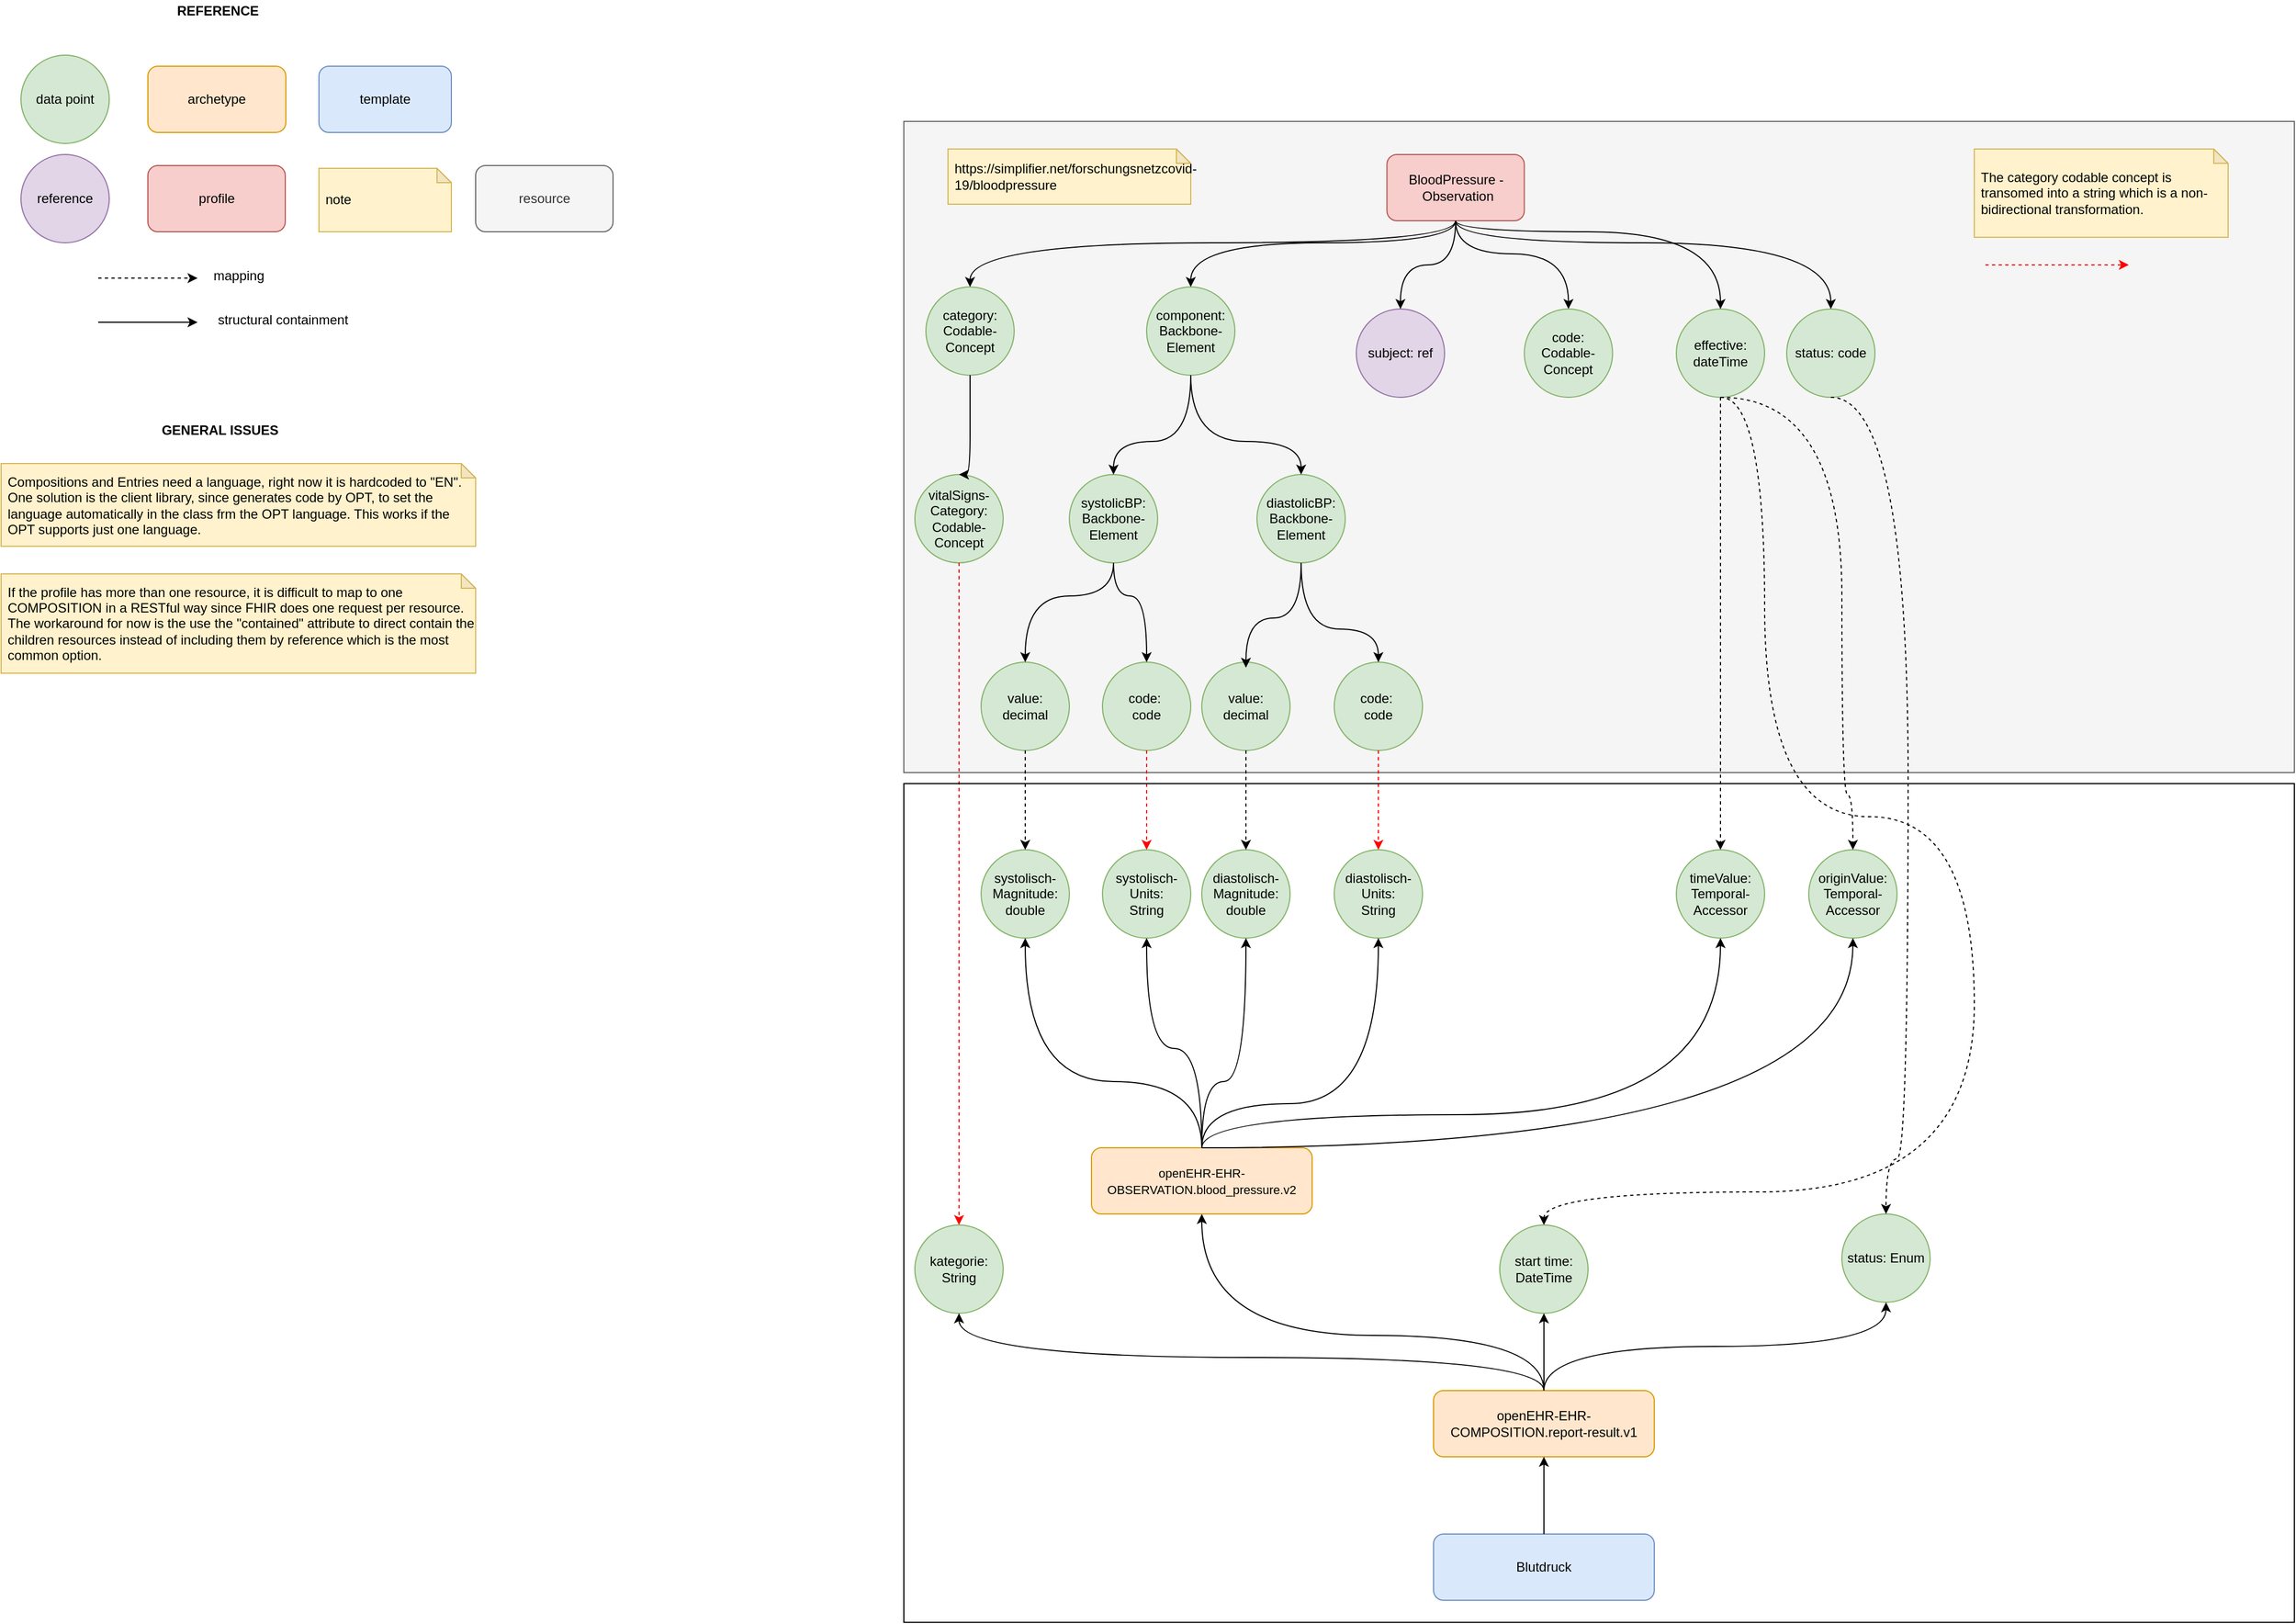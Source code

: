 <mxfile version="14.2.7" type="github">
  <diagram id="TMXSOWhYbLECOYfklIyv" name="Page-1">
    <mxGraphModel dx="4512" dy="1122" grid="1" gridSize="10" guides="1" tooltips="1" connect="1" arrows="1" fold="1" page="1" pageScale="1" pageWidth="850" pageHeight="1100" math="0" shadow="0">
      <root>
        <mxCell id="0" />
        <mxCell id="1" parent="0" />
        <mxCell id="Ppe5W4pmTjv7zWw10zAY-29" value="" style="rounded=0;labelBackgroundColor=#ffffff;fillColor=#f5f5f5;strokeColor=#666666;whiteSpace=wrap;html=1;" parent="1" vertex="1">
          <mxGeometry x="-1180" y="230" width="1260" height="590" as="geometry" />
        </mxCell>
        <mxCell id="WNOsDTk-nys0i8xbJVlw-129" style="edgeStyle=orthogonalEdgeStyle;curved=1;orthogonalLoop=1;jettySize=auto;html=1;exitX=0.5;exitY=1;exitDx=0;exitDy=0;strokeColor=#000000;dashed=1;" parent="1" edge="1">
          <mxGeometry relative="1" as="geometry">
            <mxPoint x="-1820" y="372" as="targetPoint" />
            <mxPoint x="-1910" y="372" as="sourcePoint" />
          </mxGeometry>
        </mxCell>
        <mxCell id="WNOsDTk-nys0i8xbJVlw-130" value="mapping" style="text;html=1;align=center;verticalAlign=middle;resizable=0;points=[];autosize=1;" parent="1" vertex="1">
          <mxGeometry x="-1818" y="360" width="70" height="20" as="geometry" />
        </mxCell>
        <mxCell id="WNOsDTk-nys0i8xbJVlw-131" style="edgeStyle=orthogonalEdgeStyle;curved=1;orthogonalLoop=1;jettySize=auto;html=1;exitX=0.5;exitY=1;exitDx=0;exitDy=0;strokeColor=#000000;" parent="1" edge="1">
          <mxGeometry relative="1" as="geometry">
            <mxPoint x="-1820.0" y="412" as="targetPoint" />
            <mxPoint x="-1910.0" y="412" as="sourcePoint" />
          </mxGeometry>
        </mxCell>
        <mxCell id="WNOsDTk-nys0i8xbJVlw-132" value="structural containment" style="text;html=1;align=center;verticalAlign=middle;resizable=0;points=[];autosize=1;" parent="1" vertex="1">
          <mxGeometry x="-1823" y="400" width="160" height="20" as="geometry" />
        </mxCell>
        <mxCell id="WNOsDTk-nys0i8xbJVlw-160" value="&lt;b&gt;GENERAL ISSUES&lt;/b&gt;" style="text;html=1;align=center;verticalAlign=middle;resizable=0;points=[];autosize=1;" parent="1" vertex="1">
          <mxGeometry x="-1870" y="500" width="140" height="20" as="geometry" />
        </mxCell>
        <mxCell id="WNOsDTk-nys0i8xbJVlw-161" value="Compositions and Entries need a language, right now it is hardcoded to &quot;EN&quot;. One solution is the client library, since generates code by OPT, to set the language automatically in the class frm the OPT language. This works if the OPT supports just one language." style="shape=note;whiteSpace=wrap;html=1;backgroundOutline=1;darkOpacity=0.05;fillColor=#fff2cc;strokeColor=#d6b656;size=13;align=left;spacingLeft=4;" parent="1" vertex="1">
          <mxGeometry x="-1998" y="540" width="430" height="75" as="geometry" />
        </mxCell>
        <mxCell id="WNOsDTk-nys0i8xbJVlw-162" value="If the profile has more than one resource, it is difficult to map to one COMPOSITION in a RESTful way since FHIR does one request per resource. The workaround for now is the use the &quot;contained&quot; attribute to direct contain the children resources instead of including them by reference which is the most common option." style="shape=note;whiteSpace=wrap;html=1;backgroundOutline=1;darkOpacity=0.05;fillColor=#fff2cc;strokeColor=#d6b656;size=13;align=left;spacingLeft=4;" parent="1" vertex="1">
          <mxGeometry x="-1998" y="640" width="430" height="90" as="geometry" />
        </mxCell>
        <mxCell id="WNOsDTk-nys0i8xbJVlw-35" value="data point" style="ellipse;whiteSpace=wrap;html=1;aspect=fixed;fillColor=#d5e8d4;strokeColor=#82b366;" parent="1" vertex="1">
          <mxGeometry x="-1980" y="170" width="80" height="80" as="geometry" />
        </mxCell>
        <mxCell id="WNOsDTk-nys0i8xbJVlw-36" value="archetype" style="rounded=1;whiteSpace=wrap;html=1;fillColor=#ffe6cc;strokeColor=#d79b00;" parent="1" vertex="1">
          <mxGeometry x="-1865" y="180" width="125" height="60" as="geometry" />
        </mxCell>
        <mxCell id="WNOsDTk-nys0i8xbJVlw-37" value="template" style="rounded=1;whiteSpace=wrap;html=1;fillColor=#dae8fc;strokeColor=#6c8ebf;" parent="1" vertex="1">
          <mxGeometry x="-1710" y="180" width="120" height="60" as="geometry" />
        </mxCell>
        <mxCell id="WNOsDTk-nys0i8xbJVlw-38" value="profile" style="rounded=1;whiteSpace=wrap;html=1;fillColor=#f8cecc;strokeColor=#b85450;" parent="1" vertex="1">
          <mxGeometry x="-1865" y="270" width="124.5" height="60" as="geometry" />
        </mxCell>
        <mxCell id="WNOsDTk-nys0i8xbJVlw-39" value="note" style="shape=note;whiteSpace=wrap;html=1;backgroundOutline=1;darkOpacity=0.05;fillColor=#fff2cc;strokeColor=#d6b656;size=13;align=left;spacingLeft=4;" parent="1" vertex="1">
          <mxGeometry x="-1710" y="272.5" width="120" height="57.5" as="geometry" />
        </mxCell>
        <mxCell id="2" value="REFERENCE" style="text;html=1;align=center;verticalAlign=middle;resizable=0;points=[];autosize=1;fontStyle=1" parent="1" vertex="1">
          <mxGeometry x="-1852.5" y="120" width="100" height="20" as="geometry" />
        </mxCell>
        <mxCell id="WNOsDTk-nys0i8xbJVlw-103" value="reference" style="ellipse;whiteSpace=wrap;html=1;aspect=fixed;fillColor=#e1d5e7;strokeColor=#9673a6;" parent="1" vertex="1">
          <mxGeometry x="-1980" y="260" width="80" height="80" as="geometry" />
        </mxCell>
        <mxCell id="48C0j_drKvZkJ34L1-IZ-98" value="resource" style="rounded=1;whiteSpace=wrap;html=1;fillColor=#f5f5f5;strokeColor=#666666;fontColor=#333333;" parent="1" vertex="1">
          <mxGeometry x="-1568" y="270" width="124.5" height="60" as="geometry" />
        </mxCell>
        <mxCell id="BWCG1YFNvTNrp1tG9PvR-2" value="BloodPressure - &amp;nbsp;Observation" style="rounded=1;whiteSpace=wrap;html=1;fillColor=#f8cecc;strokeColor=#b85450;" parent="1" vertex="1">
          <mxGeometry x="-742.25" y="260" width="124.5" height="60" as="geometry" />
        </mxCell>
        <UserObject label="https://simplifier.net/forschungsnetzcovid-19/bloodpressure" link="https://simplifier.net/forschungsnetzcovid-19/bloodpressure" id="BWCG1YFNvTNrp1tG9PvR-3">
          <mxCell style="shape=note;whiteSpace=wrap;html=1;backgroundOutline=1;darkOpacity=0.05;fillColor=#fff2cc;strokeColor=#d6b656;size=13;align=left;spacingLeft=4;" parent="1" vertex="1">
            <mxGeometry x="-1140" y="255" width="220" height="50" as="geometry" />
          </mxCell>
        </UserObject>
        <mxCell id="BWCG1YFNvTNrp1tG9PvR-5" value="component: Backbone-Element" style="ellipse;whiteSpace=wrap;html=1;aspect=fixed;fillColor=#d5e8d4;strokeColor=#82b366;" parent="1" vertex="1">
          <mxGeometry x="-960" y="380" width="80" height="80" as="geometry" />
        </mxCell>
        <mxCell id="BWCG1YFNvTNrp1tG9PvR-6" value="systolicBP:&lt;br&gt;Backbone-&lt;br&gt;Element" style="ellipse;whiteSpace=wrap;html=1;aspect=fixed;fillColor=#d5e8d4;strokeColor=#82b366;" parent="1" vertex="1">
          <mxGeometry x="-1030" y="550" width="80" height="80" as="geometry" />
        </mxCell>
        <mxCell id="BWCG1YFNvTNrp1tG9PvR-8" value="value:&lt;br&gt;decimal" style="ellipse;whiteSpace=wrap;html=1;aspect=fixed;fillColor=#d5e8d4;strokeColor=#82b366;" parent="1" vertex="1">
          <mxGeometry x="-1110" y="720" width="80" height="80" as="geometry" />
        </mxCell>
        <mxCell id="BWCG1YFNvTNrp1tG9PvR-10" value="code:&amp;nbsp;&lt;br&gt;code" style="ellipse;whiteSpace=wrap;html=1;aspect=fixed;fillColor=#d5e8d4;strokeColor=#82b366;" parent="1" vertex="1">
          <mxGeometry x="-1000" y="720" width="80" height="80" as="geometry" />
        </mxCell>
        <mxCell id="BWCG1YFNvTNrp1tG9PvR-11" style="edgeStyle=orthogonalEdgeStyle;curved=1;orthogonalLoop=1;jettySize=auto;html=1;exitX=0.5;exitY=1;exitDx=0;exitDy=0;strokeColor=#000000;entryX=0.5;entryY=0;entryDx=0;entryDy=0;" parent="1" source="BWCG1YFNvTNrp1tG9PvR-6" target="BWCG1YFNvTNrp1tG9PvR-10" edge="1">
          <mxGeometry relative="1" as="geometry">
            <mxPoint x="-1010" y="630" as="targetPoint" />
            <mxPoint x="-1100.0" y="630" as="sourcePoint" />
            <Array as="points">
              <mxPoint x="-990" y="660" />
              <mxPoint x="-960" y="660" />
            </Array>
          </mxGeometry>
        </mxCell>
        <mxCell id="BWCG1YFNvTNrp1tG9PvR-12" style="edgeStyle=orthogonalEdgeStyle;curved=1;orthogonalLoop=1;jettySize=auto;html=1;exitX=0.5;exitY=1;exitDx=0;exitDy=0;strokeColor=#000000;entryX=0.5;entryY=0;entryDx=0;entryDy=0;" parent="1" source="BWCG1YFNvTNrp1tG9PvR-6" target="BWCG1YFNvTNrp1tG9PvR-8" edge="1">
          <mxGeometry relative="1" as="geometry">
            <mxPoint x="-1170" y="690.0" as="targetPoint" />
            <mxPoint x="-1240" y="560.0" as="sourcePoint" />
            <Array as="points">
              <mxPoint x="-990" y="660" />
              <mxPoint x="-1070" y="660" />
            </Array>
          </mxGeometry>
        </mxCell>
        <mxCell id="h2Y0RTakNAgf0IYQmvkw-2" value="diastolicBP:&lt;br&gt;Backbone-&lt;br&gt;Element" style="ellipse;whiteSpace=wrap;html=1;aspect=fixed;fillColor=#d5e8d4;strokeColor=#82b366;" parent="1" vertex="1">
          <mxGeometry x="-860" y="550" width="80" height="80" as="geometry" />
        </mxCell>
        <mxCell id="h2Y0RTakNAgf0IYQmvkw-3" value="value:&lt;br&gt;decimal" style="ellipse;whiteSpace=wrap;html=1;aspect=fixed;fillColor=#d5e8d4;strokeColor=#82b366;" parent="1" vertex="1">
          <mxGeometry x="-910" y="720" width="80" height="80" as="geometry" />
        </mxCell>
        <mxCell id="h2Y0RTakNAgf0IYQmvkw-4" value="code:&amp;nbsp;&lt;br&gt;code" style="ellipse;whiteSpace=wrap;html=1;aspect=fixed;fillColor=#d5e8d4;strokeColor=#82b366;" parent="1" vertex="1">
          <mxGeometry x="-790" y="720" width="80" height="80" as="geometry" />
        </mxCell>
        <mxCell id="h2Y0RTakNAgf0IYQmvkw-5" style="edgeStyle=orthogonalEdgeStyle;curved=1;orthogonalLoop=1;jettySize=auto;html=1;exitX=0.5;exitY=1;exitDx=0;exitDy=0;strokeColor=#000000;entryX=0.5;entryY=0;entryDx=0;entryDy=0;" parent="1" source="h2Y0RTakNAgf0IYQmvkw-2" edge="1">
          <mxGeometry relative="1" as="geometry">
            <mxPoint x="-870" y="725" as="targetPoint" />
            <mxPoint x="-770" y="645" as="sourcePoint" />
            <Array as="points">
              <mxPoint x="-820" y="680" />
              <mxPoint x="-870" y="680" />
            </Array>
          </mxGeometry>
        </mxCell>
        <mxCell id="h2Y0RTakNAgf0IYQmvkw-6" style="edgeStyle=orthogonalEdgeStyle;curved=1;orthogonalLoop=1;jettySize=auto;html=1;exitX=0.5;exitY=1;exitDx=0;exitDy=0;strokeColor=#000000;entryX=0.5;entryY=0;entryDx=0;entryDy=0;" parent="1" source="h2Y0RTakNAgf0IYQmvkw-2" target="h2Y0RTakNAgf0IYQmvkw-4" edge="1">
          <mxGeometry relative="1" as="geometry">
            <mxPoint x="-660" y="725" as="targetPoint" />
            <mxPoint x="-770" y="645" as="sourcePoint" />
            <Array as="points">
              <mxPoint x="-820" y="690" />
              <mxPoint x="-750" y="690" />
            </Array>
          </mxGeometry>
        </mxCell>
        <mxCell id="h2Y0RTakNAgf0IYQmvkw-7" style="edgeStyle=orthogonalEdgeStyle;curved=1;orthogonalLoop=1;jettySize=auto;html=1;strokeColor=#000000;entryX=0.5;entryY=0;entryDx=0;entryDy=0;exitX=0.5;exitY=1;exitDx=0;exitDy=0;" parent="1" source="BWCG1YFNvTNrp1tG9PvR-5" target="BWCG1YFNvTNrp1tG9PvR-6" edge="1">
          <mxGeometry relative="1" as="geometry">
            <mxPoint x="-1050" y="550" as="targetPoint" />
            <mxPoint x="-950" y="470" as="sourcePoint" />
            <Array as="points">
              <mxPoint x="-920" y="520" />
              <mxPoint x="-990" y="520" />
            </Array>
          </mxGeometry>
        </mxCell>
        <mxCell id="h2Y0RTakNAgf0IYQmvkw-8" style="edgeStyle=orthogonalEdgeStyle;curved=1;orthogonalLoop=1;jettySize=auto;html=1;exitX=0.5;exitY=1;exitDx=0;exitDy=0;strokeColor=#000000;entryX=0.5;entryY=0;entryDx=0;entryDy=0;" parent="1" source="BWCG1YFNvTNrp1tG9PvR-5" target="h2Y0RTakNAgf0IYQmvkw-2" edge="1">
          <mxGeometry relative="1" as="geometry">
            <mxPoint x="-800" y="560" as="targetPoint" />
            <mxPoint x="-910" y="480" as="sourcePoint" />
            <Array as="points">
              <mxPoint x="-920" y="520" />
              <mxPoint x="-820" y="520" />
            </Array>
          </mxGeometry>
        </mxCell>
        <mxCell id="h2Y0RTakNAgf0IYQmvkw-9" value="subject: ref" style="ellipse;whiteSpace=wrap;html=1;aspect=fixed;fillColor=#e1d5e7;strokeColor=#9673a6;" parent="1" vertex="1">
          <mxGeometry x="-770" y="400" width="80" height="80" as="geometry" />
        </mxCell>
        <mxCell id="h2Y0RTakNAgf0IYQmvkw-10" style="edgeStyle=orthogonalEdgeStyle;curved=1;orthogonalLoop=1;jettySize=auto;html=1;strokeColor=#000000;exitX=0.5;exitY=1;exitDx=0;exitDy=0;entryX=0.5;entryY=0;entryDx=0;entryDy=0;" parent="1" source="BWCG1YFNvTNrp1tG9PvR-2" target="dzw76KjQPkLIqhUCmITL-5" edge="1">
          <mxGeometry relative="1" as="geometry">
            <mxPoint x="-580" y="410" as="targetPoint" />
            <mxPoint x="-910" y="490" as="sourcePoint" />
            <Array as="points">
              <mxPoint x="-680" y="350" />
              <mxPoint x="-578" y="350" />
            </Array>
          </mxGeometry>
        </mxCell>
        <mxCell id="h2Y0RTakNAgf0IYQmvkw-11" style="edgeStyle=orthogonalEdgeStyle;curved=1;orthogonalLoop=1;jettySize=auto;html=1;strokeColor=#000000;entryX=0.5;entryY=0;entryDx=0;entryDy=0;exitX=0.5;exitY=1;exitDx=0;exitDy=0;" parent="1" target="BWCG1YFNvTNrp1tG9PvR-5" edge="1">
          <mxGeometry relative="1" as="geometry">
            <mxPoint x="-890" y="400" as="targetPoint" />
            <mxPoint x="-680" y="320" as="sourcePoint" />
            <Array as="points">
              <mxPoint x="-680" y="340" />
              <mxPoint x="-920" y="340" />
            </Array>
          </mxGeometry>
        </mxCell>
        <mxCell id="h2Y0RTakNAgf0IYQmvkw-13" value="effective: dateTime" style="ellipse;whiteSpace=wrap;html=1;aspect=fixed;fillColor=#d5e8d4;strokeColor=#82b366;" parent="1" vertex="1">
          <mxGeometry x="-480" y="400" width="80" height="80" as="geometry" />
        </mxCell>
        <mxCell id="h2Y0RTakNAgf0IYQmvkw-14" style="edgeStyle=orthogonalEdgeStyle;curved=1;orthogonalLoop=1;jettySize=auto;html=1;strokeColor=#000000;entryX=0.5;entryY=0;entryDx=0;entryDy=0;exitX=0.5;exitY=1;exitDx=0;exitDy=0;" parent="1" source="BWCG1YFNvTNrp1tG9PvR-2" target="h2Y0RTakNAgf0IYQmvkw-13" edge="1">
          <mxGeometry relative="1" as="geometry">
            <mxPoint x="-570" y="410" as="targetPoint" />
            <mxPoint x="-670" y="330" as="sourcePoint" />
            <Array as="points">
              <mxPoint x="-680" y="330" />
              <mxPoint x="-440" y="330" />
            </Array>
          </mxGeometry>
        </mxCell>
        <mxCell id="h2Y0RTakNAgf0IYQmvkw-20" value="diastolisch-&lt;br&gt;Magnitude:&lt;br&gt;double" style="ellipse;whiteSpace=wrap;html=1;aspect=fixed;fillColor=#d5e8d4;strokeColor=#82b366;" parent="1" vertex="1">
          <mxGeometry x="-910" y="890" width="80" height="80" as="geometry" />
        </mxCell>
        <mxCell id="h2Y0RTakNAgf0IYQmvkw-21" value="diastolisch-Units:&lt;br&gt;String" style="ellipse;whiteSpace=wrap;html=1;aspect=fixed;fillColor=#d5e8d4;strokeColor=#82b366;" parent="1" vertex="1">
          <mxGeometry x="-790" y="890" width="80" height="80" as="geometry" />
        </mxCell>
        <mxCell id="h2Y0RTakNAgf0IYQmvkw-22" value="systolisch-&lt;br&gt;Magnitude:&lt;br&gt;double" style="ellipse;whiteSpace=wrap;html=1;aspect=fixed;fillColor=#d5e8d4;strokeColor=#82b366;" parent="1" vertex="1">
          <mxGeometry x="-1110" y="890" width="80" height="80" as="geometry" />
        </mxCell>
        <mxCell id="h2Y0RTakNAgf0IYQmvkw-23" value="systolisch-Units:&lt;br&gt;String" style="ellipse;whiteSpace=wrap;html=1;aspect=fixed;fillColor=#d5e8d4;strokeColor=#82b366;" parent="1" vertex="1">
          <mxGeometry x="-1000" y="890" width="80" height="80" as="geometry" />
        </mxCell>
        <mxCell id="h2Y0RTakNAgf0IYQmvkw-24" value="timeValue:&lt;br&gt;Temporal-&lt;br&gt;Accessor" style="ellipse;whiteSpace=wrap;html=1;aspect=fixed;fillColor=#d5e8d4;strokeColor=#82b366;" parent="1" vertex="1">
          <mxGeometry x="-480" y="890" width="80" height="80" as="geometry" />
        </mxCell>
        <mxCell id="h2Y0RTakNAgf0IYQmvkw-27" style="edgeStyle=orthogonalEdgeStyle;curved=1;orthogonalLoop=1;jettySize=auto;html=1;exitX=0.5;exitY=0;exitDx=0;exitDy=0;strokeColor=#000000;entryX=0.5;entryY=1;entryDx=0;entryDy=0;" parent="1" source="Ppe5W4pmTjv7zWw10zAY-5" target="h2Y0RTakNAgf0IYQmvkw-20" edge="1">
          <mxGeometry relative="1" as="geometry">
            <mxPoint x="-850" y="980" as="targetPoint" />
            <mxPoint x="-210" y="580" as="sourcePoint" />
            <Array as="points">
              <mxPoint x="-910" y="1100" />
              <mxPoint x="-870" y="1100" />
            </Array>
          </mxGeometry>
        </mxCell>
        <mxCell id="h2Y0RTakNAgf0IYQmvkw-39" style="edgeStyle=orthogonalEdgeStyle;curved=1;orthogonalLoop=1;jettySize=auto;html=1;exitX=0.5;exitY=1;exitDx=0;exitDy=0;dashed=1;entryX=0.5;entryY=0;entryDx=0;entryDy=0;" parent="1" source="BWCG1YFNvTNrp1tG9PvR-8" target="h2Y0RTakNAgf0IYQmvkw-22" edge="1">
          <mxGeometry relative="1" as="geometry">
            <mxPoint x="330" y="820" as="targetPoint" />
            <mxPoint x="-1110" y="1200" as="sourcePoint" />
          </mxGeometry>
        </mxCell>
        <mxCell id="h2Y0RTakNAgf0IYQmvkw-40" style="edgeStyle=orthogonalEdgeStyle;curved=1;orthogonalLoop=1;jettySize=auto;html=1;exitX=0.5;exitY=1;exitDx=0;exitDy=0;dashed=1;entryX=0.5;entryY=0;entryDx=0;entryDy=0;strokeColor=#FF0000;" parent="1" source="BWCG1YFNvTNrp1tG9PvR-10" target="h2Y0RTakNAgf0IYQmvkw-23" edge="1">
          <mxGeometry relative="1" as="geometry">
            <mxPoint x="20" y="730" as="targetPoint" />
            <mxPoint x="-1220" y="810" as="sourcePoint" />
          </mxGeometry>
        </mxCell>
        <mxCell id="h2Y0RTakNAgf0IYQmvkw-41" style="edgeStyle=orthogonalEdgeStyle;curved=1;orthogonalLoop=1;jettySize=auto;html=1;exitX=0.5;exitY=1;exitDx=0;exitDy=0;dashed=1;entryX=0.5;entryY=0;entryDx=0;entryDy=0;" parent="1" source="h2Y0RTakNAgf0IYQmvkw-3" target="h2Y0RTakNAgf0IYQmvkw-20" edge="1">
          <mxGeometry relative="1" as="geometry">
            <mxPoint x="20" y="730" as="targetPoint" />
            <mxPoint x="-1220" y="810" as="sourcePoint" />
          </mxGeometry>
        </mxCell>
        <mxCell id="h2Y0RTakNAgf0IYQmvkw-42" style="edgeStyle=orthogonalEdgeStyle;curved=1;orthogonalLoop=1;jettySize=auto;html=1;exitX=0.5;exitY=1;exitDx=0;exitDy=0;dashed=1;entryX=0.5;entryY=0;entryDx=0;entryDy=0;strokeColor=#FF0000;" parent="1" source="h2Y0RTakNAgf0IYQmvkw-4" target="h2Y0RTakNAgf0IYQmvkw-21" edge="1">
          <mxGeometry relative="1" as="geometry">
            <mxPoint x="-310" y="735" as="targetPoint" />
            <mxPoint x="-860" y="810" as="sourcePoint" />
          </mxGeometry>
        </mxCell>
        <mxCell id="h2Y0RTakNAgf0IYQmvkw-45" style="edgeStyle=orthogonalEdgeStyle;curved=1;orthogonalLoop=1;jettySize=auto;html=1;exitX=0.5;exitY=1;exitDx=0;exitDy=0;dashed=1;entryX=0.5;entryY=0;entryDx=0;entryDy=0;" parent="1" source="h2Y0RTakNAgf0IYQmvkw-13" target="Ppe5W4pmTjv7zWw10zAY-16" edge="1">
          <mxGeometry relative="1" as="geometry">
            <mxPoint x="-60" y="1080" as="targetPoint" />
            <mxPoint x="-430" y="490" as="sourcePoint" />
            <Array as="points">
              <mxPoint x="-400" y="480" />
              <mxPoint x="-400" y="860" />
              <mxPoint x="-210" y="860" />
              <mxPoint x="-210" y="1200" />
              <mxPoint x="-600" y="1200" />
            </Array>
          </mxGeometry>
        </mxCell>
        <mxCell id="dzw76KjQPkLIqhUCmITL-3" value="category: Codable-&lt;br&gt;Concept" style="ellipse;whiteSpace=wrap;html=1;aspect=fixed;fillColor=#d5e8d4;strokeColor=#82b366;" parent="1" vertex="1">
          <mxGeometry x="-1160" y="380" width="80" height="80" as="geometry" />
        </mxCell>
        <mxCell id="dzw76KjQPkLIqhUCmITL-4" value="vitalSigns-&lt;br&gt;Category:&lt;br&gt;Codable-&lt;br&gt;Concept" style="ellipse;whiteSpace=wrap;html=1;aspect=fixed;fillColor=#d5e8d4;strokeColor=#82b366;" parent="1" vertex="1">
          <mxGeometry x="-1170" y="550" width="80" height="80" as="geometry" />
        </mxCell>
        <mxCell id="dzw76KjQPkLIqhUCmITL-5" value="code: Codable-&lt;br&gt;Concept" style="ellipse;whiteSpace=wrap;html=1;aspect=fixed;fillColor=#d5e8d4;strokeColor=#82b366;" parent="1" vertex="1">
          <mxGeometry x="-617.75" y="400" width="80" height="80" as="geometry" />
        </mxCell>
        <mxCell id="dzw76KjQPkLIqhUCmITL-6" style="edgeStyle=orthogonalEdgeStyle;curved=1;orthogonalLoop=1;jettySize=auto;html=1;strokeColor=#000000;entryX=0.5;entryY=0;entryDx=0;entryDy=0;exitX=0.5;exitY=1;exitDx=0;exitDy=0;" parent="1" source="BWCG1YFNvTNrp1tG9PvR-2" target="dzw76KjQPkLIqhUCmITL-3" edge="1">
          <mxGeometry relative="1" as="geometry">
            <mxPoint x="-910" y="390" as="targetPoint" />
            <mxPoint x="-670" y="330" as="sourcePoint" />
            <Array as="points">
              <mxPoint x="-680" y="340" />
              <mxPoint x="-1120" y="340" />
            </Array>
          </mxGeometry>
        </mxCell>
        <mxCell id="dzw76KjQPkLIqhUCmITL-7" style="edgeStyle=orthogonalEdgeStyle;curved=1;orthogonalLoop=1;jettySize=auto;html=1;strokeColor=#000000;exitX=0.5;exitY=1;exitDx=0;exitDy=0;entryX=0.5;entryY=0;entryDx=0;entryDy=0;" parent="1" source="BWCG1YFNvTNrp1tG9PvR-2" target="h2Y0RTakNAgf0IYQmvkw-9" edge="1">
          <mxGeometry relative="1" as="geometry">
            <mxPoint x="-570" y="420" as="targetPoint" />
            <mxPoint x="-670" y="330" as="sourcePoint" />
            <Array as="points">
              <mxPoint x="-680" y="360" />
              <mxPoint x="-730" y="360" />
            </Array>
          </mxGeometry>
        </mxCell>
        <mxCell id="dzw76KjQPkLIqhUCmITL-9" value="status: code" style="ellipse;whiteSpace=wrap;html=1;aspect=fixed;fillColor=#d5e8d4;strokeColor=#82b366;" parent="1" vertex="1">
          <mxGeometry x="-380" y="400" width="80" height="80" as="geometry" />
        </mxCell>
        <mxCell id="dzw76KjQPkLIqhUCmITL-10" style="edgeStyle=orthogonalEdgeStyle;curved=1;orthogonalLoop=1;jettySize=auto;html=1;strokeColor=#000000;entryX=0.5;entryY=0;entryDx=0;entryDy=0;" parent="1" target="dzw76KjQPkLIqhUCmITL-9" edge="1">
          <mxGeometry relative="1" as="geometry">
            <mxPoint x="-430" y="410" as="targetPoint" />
            <mxPoint x="-680" y="320" as="sourcePoint" />
            <Array as="points">
              <mxPoint x="-680" y="340" />
              <mxPoint x="-340" y="340" />
            </Array>
          </mxGeometry>
        </mxCell>
        <mxCell id="dzw76KjQPkLIqhUCmITL-19" style="edgeStyle=orthogonalEdgeStyle;curved=1;orthogonalLoop=1;jettySize=auto;html=1;strokeColor=#000000;entryX=0.5;entryY=0;entryDx=0;entryDy=0;exitX=0.5;exitY=1;exitDx=0;exitDy=0;" parent="1" source="dzw76KjQPkLIqhUCmITL-3" target="dzw76KjQPkLIqhUCmITL-4" edge="1">
          <mxGeometry relative="1" as="geometry">
            <mxPoint x="-1100.0" y="400" as="targetPoint" />
            <mxPoint x="-660.0" y="340" as="sourcePoint" />
            <Array as="points">
              <mxPoint x="-1120" y="480" />
              <mxPoint x="-1120" y="480" />
            </Array>
          </mxGeometry>
        </mxCell>
        <mxCell id="Ppe5W4pmTjv7zWw10zAY-2" value="Blutdruck" style="rounded=1;whiteSpace=wrap;html=1;fillColor=#dae8fc;strokeColor=#6c8ebf;" parent="1" vertex="1">
          <mxGeometry x="-700" y="1510" width="200" height="60" as="geometry" />
        </mxCell>
        <mxCell id="Ppe5W4pmTjv7zWw10zAY-3" value="&lt;div class=&quot;cm-node-details-value cm-node-details-arch-id&quot;&gt;openEHR-EHR-COMPOSITION.report-result.v1&lt;/div&gt;" style="rounded=1;whiteSpace=wrap;html=1;fillColor=#ffe6cc;strokeColor=#d79b00;" parent="1" vertex="1">
          <mxGeometry x="-700" y="1380" width="200" height="60" as="geometry" />
        </mxCell>
        <mxCell id="h2Y0RTakNAgf0IYQmvkw-25" value="originValue:&lt;br&gt;Temporal-&lt;br&gt;Accessor" style="ellipse;whiteSpace=wrap;html=1;aspect=fixed;fillColor=#d5e8d4;strokeColor=#82b366;" parent="1" vertex="1">
          <mxGeometry x="-360" y="890" width="80" height="80" as="geometry" />
        </mxCell>
        <mxCell id="Ppe5W4pmTjv7zWw10zAY-4" style="edgeStyle=orthogonalEdgeStyle;curved=1;orthogonalLoop=1;jettySize=auto;html=1;exitX=0.5;exitY=1;exitDx=0;exitDy=0;dashed=1;entryX=0.5;entryY=0;entryDx=0;entryDy=0;strokeColor=#FF0000;" parent="1" source="dzw76KjQPkLIqhUCmITL-4" target="Ppe5W4pmTjv7zWw10zAY-14" edge="1">
          <mxGeometry relative="1" as="geometry">
            <mxPoint x="685" y="600" as="targetPoint" />
            <mxPoint x="-1120" y="580" as="sourcePoint" />
            <Array as="points">
              <mxPoint x="-1130" y="630" />
            </Array>
          </mxGeometry>
        </mxCell>
        <mxCell id="Ppe5W4pmTjv7zWw10zAY-5" value="&lt;div class=&quot;cm-node-details-value cm-node-details-arch-id&quot;&gt;&lt;span style=&quot;font-size: 11px&quot;&gt;openEHR-EHR-OBSERVATION.blood_pressure.v2&lt;/span&gt;&lt;br&gt;&lt;/div&gt;" style="rounded=1;whiteSpace=wrap;html=1;fillColor=#ffe6cc;strokeColor=#d79b00;" parent="1" vertex="1">
          <mxGeometry x="-1010" y="1160" width="200" height="60" as="geometry" />
        </mxCell>
        <mxCell id="Ppe5W4pmTjv7zWw10zAY-7" style="edgeStyle=orthogonalEdgeStyle;curved=1;orthogonalLoop=1;jettySize=auto;html=1;exitX=0.5;exitY=0;exitDx=0;exitDy=0;strokeColor=#000000;entryX=0.5;entryY=1;entryDx=0;entryDy=0;" parent="1" source="Ppe5W4pmTjv7zWw10zAY-5" target="h2Y0RTakNAgf0IYQmvkw-22" edge="1">
          <mxGeometry relative="1" as="geometry">
            <mxPoint x="-1000" y="870" as="targetPoint" />
            <mxPoint x="-1040" y="1060" as="sourcePoint" />
            <Array as="points">
              <mxPoint x="-910" y="1100" />
              <mxPoint x="-1070" y="1100" />
            </Array>
          </mxGeometry>
        </mxCell>
        <mxCell id="Ppe5W4pmTjv7zWw10zAY-8" style="edgeStyle=orthogonalEdgeStyle;curved=1;orthogonalLoop=1;jettySize=auto;html=1;exitX=0.5;exitY=0;exitDx=0;exitDy=0;strokeColor=#000000;entryX=0.5;entryY=1;entryDx=0;entryDy=0;" parent="1" source="Ppe5W4pmTjv7zWw10zAY-5" target="h2Y0RTakNAgf0IYQmvkw-23" edge="1">
          <mxGeometry relative="1" as="geometry">
            <mxPoint x="-1110" y="850" as="targetPoint" />
            <mxPoint x="-950" y="1040" as="sourcePoint" />
            <Array as="points">
              <mxPoint x="-910" y="1070" />
              <mxPoint x="-960" y="1070" />
            </Array>
          </mxGeometry>
        </mxCell>
        <mxCell id="Ppe5W4pmTjv7zWw10zAY-9" style="edgeStyle=orthogonalEdgeStyle;curved=1;orthogonalLoop=1;jettySize=auto;html=1;exitX=0.5;exitY=0;exitDx=0;exitDy=0;strokeColor=#000000;entryX=0.5;entryY=1;entryDx=0;entryDy=0;" parent="1" source="Ppe5W4pmTjv7zWw10zAY-5" target="h2Y0RTakNAgf0IYQmvkw-21" edge="1">
          <mxGeometry relative="1" as="geometry">
            <mxPoint x="-750" y="890" as="targetPoint" />
            <mxPoint x="-790" y="1080" as="sourcePoint" />
            <Array as="points">
              <mxPoint x="-910" y="1120" />
              <mxPoint x="-750" y="1120" />
            </Array>
          </mxGeometry>
        </mxCell>
        <mxCell id="Ppe5W4pmTjv7zWw10zAY-10" style="edgeStyle=orthogonalEdgeStyle;curved=1;orthogonalLoop=1;jettySize=auto;html=1;exitX=0.5;exitY=0;exitDx=0;exitDy=0;strokeColor=#000000;entryX=0.5;entryY=1;entryDx=0;entryDy=0;" parent="1" source="Ppe5W4pmTjv7zWw10zAY-5" target="h2Y0RTakNAgf0IYQmvkw-24" edge="1">
          <mxGeometry relative="1" as="geometry">
            <mxPoint x="-390" y="900" as="targetPoint" />
            <mxPoint x="-550" y="1090" as="sourcePoint" />
            <Array as="points">
              <mxPoint x="-910" y="1130" />
              <mxPoint x="-440" y="1130" />
            </Array>
          </mxGeometry>
        </mxCell>
        <mxCell id="Ppe5W4pmTjv7zWw10zAY-11" style="edgeStyle=orthogonalEdgeStyle;curved=1;orthogonalLoop=1;jettySize=auto;html=1;exitX=0.5;exitY=0;exitDx=0;exitDy=0;strokeColor=#000000;entryX=0.5;entryY=1;entryDx=0;entryDy=0;" parent="1" source="Ppe5W4pmTjv7zWw10zAY-5" target="h2Y0RTakNAgf0IYQmvkw-25" edge="1">
          <mxGeometry relative="1" as="geometry">
            <mxPoint x="150" y="910" as="targetPoint" />
            <mxPoint x="-310" y="1090" as="sourcePoint" />
            <Array as="points">
              <mxPoint x="-320" y="1160" />
            </Array>
          </mxGeometry>
        </mxCell>
        <mxCell id="Ppe5W4pmTjv7zWw10zAY-12" value="status: Enum" style="ellipse;whiteSpace=wrap;html=1;aspect=fixed;fillColor=#d5e8d4;strokeColor=#82b366;" parent="1" vertex="1">
          <mxGeometry x="-330" y="1220" width="80" height="80" as="geometry" />
        </mxCell>
        <mxCell id="Ppe5W4pmTjv7zWw10zAY-13" style="edgeStyle=orthogonalEdgeStyle;curved=1;orthogonalLoop=1;jettySize=auto;html=1;exitX=0.5;exitY=0;exitDx=0;exitDy=0;strokeColor=#000000;entryX=0.5;entryY=1;entryDx=0;entryDy=0;" parent="1" source="Ppe5W4pmTjv7zWw10zAY-3" target="Ppe5W4pmTjv7zWw10zAY-12" edge="1">
          <mxGeometry relative="1" as="geometry">
            <mxPoint x="30" y="1140" as="targetPoint" />
            <mxPoint x="-550" y="1320" as="sourcePoint" />
            <Array as="points">
              <mxPoint x="-600" y="1340" />
              <mxPoint x="-290" y="1340" />
            </Array>
          </mxGeometry>
        </mxCell>
        <mxCell id="Ppe5W4pmTjv7zWw10zAY-14" value="kategorie:&lt;br&gt;String" style="ellipse;whiteSpace=wrap;html=1;aspect=fixed;fillColor=#d5e8d4;strokeColor=#82b366;" parent="1" vertex="1">
          <mxGeometry x="-1170" y="1230" width="80" height="80" as="geometry" />
        </mxCell>
        <mxCell id="Ppe5W4pmTjv7zWw10zAY-15" style="edgeStyle=orthogonalEdgeStyle;curved=1;orthogonalLoop=1;jettySize=auto;html=1;exitX=0.5;exitY=0;exitDx=0;exitDy=0;strokeColor=#000000;entryX=0.5;entryY=1;entryDx=0;entryDy=0;" parent="1" source="Ppe5W4pmTjv7zWw10zAY-3" target="Ppe5W4pmTjv7zWw10zAY-14" edge="1">
          <mxGeometry relative="1" as="geometry">
            <mxPoint x="-200" y="1210" as="targetPoint" />
            <mxPoint x="-510" y="1310" as="sourcePoint" />
            <Array as="points">
              <mxPoint x="-600" y="1350" />
              <mxPoint x="-1130" y="1350" />
            </Array>
          </mxGeometry>
        </mxCell>
        <mxCell id="Ppe5W4pmTjv7zWw10zAY-16" value="start time: DateTime" style="ellipse;whiteSpace=wrap;html=1;aspect=fixed;fillColor=#d5e8d4;strokeColor=#82b366;" parent="1" vertex="1">
          <mxGeometry x="-640" y="1230" width="80" height="80" as="geometry" />
        </mxCell>
        <mxCell id="Ppe5W4pmTjv7zWw10zAY-17" style="edgeStyle=orthogonalEdgeStyle;curved=1;orthogonalLoop=1;jettySize=auto;html=1;exitX=0.5;exitY=0;exitDx=0;exitDy=0;strokeColor=#000000;entryX=0.5;entryY=1;entryDx=0;entryDy=0;" parent="1" source="Ppe5W4pmTjv7zWw10zAY-3" target="Ppe5W4pmTjv7zWw10zAY-16" edge="1">
          <mxGeometry relative="1" as="geometry">
            <mxPoint x="-450" y="1200" as="targetPoint" />
            <mxPoint x="-630" y="1300" as="sourcePoint" />
            <Array as="points">
              <mxPoint x="-600" y="1350" />
              <mxPoint x="-600" y="1350" />
            </Array>
          </mxGeometry>
        </mxCell>
        <mxCell id="Ppe5W4pmTjv7zWw10zAY-18" value="" style="endArrow=classic;html=1;exitX=0.5;exitY=0;exitDx=0;exitDy=0;entryX=0.5;entryY=1;entryDx=0;entryDy=0;" parent="1" source="Ppe5W4pmTjv7zWw10zAY-2" target="Ppe5W4pmTjv7zWw10zAY-3" edge="1">
          <mxGeometry width="50" height="50" relative="1" as="geometry">
            <mxPoint x="-520" y="1180" as="sourcePoint" />
            <mxPoint x="-470" y="1130" as="targetPoint" />
          </mxGeometry>
        </mxCell>
        <mxCell id="Ppe5W4pmTjv7zWw10zAY-19" style="edgeStyle=orthogonalEdgeStyle;curved=1;orthogonalLoop=1;jettySize=auto;html=1;exitX=0.5;exitY=0;exitDx=0;exitDy=0;strokeColor=#000000;entryX=0.5;entryY=1;entryDx=0;entryDy=0;" parent="1" source="Ppe5W4pmTjv7zWw10zAY-3" target="Ppe5W4pmTjv7zWw10zAY-5" edge="1">
          <mxGeometry relative="1" as="geometry">
            <mxPoint x="-1400" y="1200" as="targetPoint" />
            <mxPoint x="-870" y="1270" as="sourcePoint" />
            <Array as="points">
              <mxPoint x="-600" y="1330" />
              <mxPoint x="-910" y="1330" />
            </Array>
          </mxGeometry>
        </mxCell>
        <mxCell id="Ppe5W4pmTjv7zWw10zAY-20" style="edgeStyle=orthogonalEdgeStyle;curved=1;orthogonalLoop=1;jettySize=auto;html=1;exitX=0.5;exitY=1;exitDx=0;exitDy=0;dashed=1;entryX=0.5;entryY=0;entryDx=0;entryDy=0;" parent="1" source="h2Y0RTakNAgf0IYQmvkw-13" target="h2Y0RTakNAgf0IYQmvkw-24" edge="1">
          <mxGeometry relative="1" as="geometry">
            <mxPoint x="-290" y="820" as="targetPoint" />
            <mxPoint x="-290" y="730" as="sourcePoint" />
            <Array as="points">
              <mxPoint x="-440" y="580" />
              <mxPoint x="-440" y="580" />
            </Array>
          </mxGeometry>
        </mxCell>
        <mxCell id="Ppe5W4pmTjv7zWw10zAY-21" style="edgeStyle=orthogonalEdgeStyle;curved=1;orthogonalLoop=1;jettySize=auto;html=1;exitX=0.5;exitY=1;exitDx=0;exitDy=0;dashed=1;entryX=0.5;entryY=0;entryDx=0;entryDy=0;" parent="1" source="h2Y0RTakNAgf0IYQmvkw-13" target="h2Y0RTakNAgf0IYQmvkw-25" edge="1">
          <mxGeometry relative="1" as="geometry">
            <mxPoint x="-370" y="1080" as="targetPoint" />
            <mxPoint x="-370" y="670" as="sourcePoint" />
            <Array as="points">
              <mxPoint x="-330" y="480" />
              <mxPoint x="-330" y="840" />
              <mxPoint x="-320" y="840" />
            </Array>
          </mxGeometry>
        </mxCell>
        <mxCell id="Ppe5W4pmTjv7zWw10zAY-22" style="edgeStyle=orthogonalEdgeStyle;curved=1;orthogonalLoop=1;jettySize=auto;html=1;exitX=0.5;exitY=1;exitDx=0;exitDy=0;dashed=1;entryX=0.5;entryY=0;entryDx=0;entryDy=0;" parent="1" source="dzw76KjQPkLIqhUCmITL-9" target="Ppe5W4pmTjv7zWw10zAY-12" edge="1">
          <mxGeometry relative="1" as="geometry">
            <mxPoint x="-100" y="1120" as="targetPoint" />
            <mxPoint x="-220" y="710" as="sourcePoint" />
            <Array as="points">
              <mxPoint x="-270" y="480" />
              <mxPoint x="-270" y="1170" />
              <mxPoint x="-290" y="1170" />
            </Array>
          </mxGeometry>
        </mxCell>
        <mxCell id="Ppe5W4pmTjv7zWw10zAY-26" value="" style="rounded=0;whiteSpace=wrap;html=1;fillColor=none;" parent="1" vertex="1">
          <mxGeometry x="-1180" y="830" width="1260" height="760" as="geometry" />
        </mxCell>
        <mxCell id="Ppe5W4pmTjv7zWw10zAY-34" value="The category codable concept is transomed into a string which is a non-bidirectional transformation.&amp;nbsp;" style="shape=note;whiteSpace=wrap;html=1;backgroundOutline=1;darkOpacity=0.05;fillColor=#fff2cc;strokeColor=#d6b656;size=13;align=left;spacingLeft=4;" parent="1" vertex="1">
          <mxGeometry x="-210" y="255" width="230" height="80" as="geometry" />
        </mxCell>
        <mxCell id="Ppe5W4pmTjv7zWw10zAY-35" value="" style="endArrow=classic;html=1;dashed=1;strokeColor=#FF0000;" parent="1" edge="1">
          <mxGeometry width="50" height="50" relative="1" as="geometry">
            <mxPoint x="-200" y="360" as="sourcePoint" />
            <mxPoint x="-70" y="360" as="targetPoint" />
          </mxGeometry>
        </mxCell>
      </root>
    </mxGraphModel>
  </diagram>
</mxfile>
